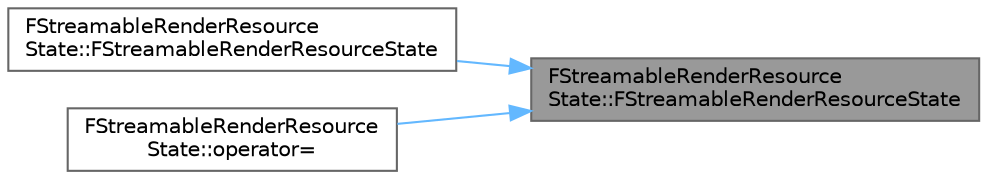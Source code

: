 digraph "FStreamableRenderResourceState::FStreamableRenderResourceState"
{
 // INTERACTIVE_SVG=YES
 // LATEX_PDF_SIZE
  bgcolor="transparent";
  edge [fontname=Helvetica,fontsize=10,labelfontname=Helvetica,labelfontsize=10];
  node [fontname=Helvetica,fontsize=10,shape=box,height=0.2,width=0.4];
  rankdir="RL";
  Node1 [id="Node000001",label="FStreamableRenderResource\lState::FStreamableRenderResourceState",height=0.2,width=0.4,color="gray40", fillcolor="grey60", style="filled", fontcolor="black",tooltip=" "];
  Node1 -> Node2 [id="edge1_Node000001_Node000002",dir="back",color="steelblue1",style="solid",tooltip=" "];
  Node2 [id="Node000002",label="FStreamableRenderResource\lState::FStreamableRenderResourceState",height=0.2,width=0.4,color="grey40", fillcolor="white", style="filled",URL="$de/dbd/structFStreamableRenderResourceState.html#a1ad5c5ffa0efd5154d0804f225bfc9ee",tooltip=" "];
  Node1 -> Node3 [id="edge2_Node000001_Node000003",dir="back",color="steelblue1",style="solid",tooltip=" "];
  Node3 [id="Node000003",label="FStreamableRenderResource\lState::operator=",height=0.2,width=0.4,color="grey40", fillcolor="white", style="filled",URL="$de/dbd/structFStreamableRenderResourceState.html#adb712b374e2c6d869c0472e30b4654c7",tooltip=" "];
}
